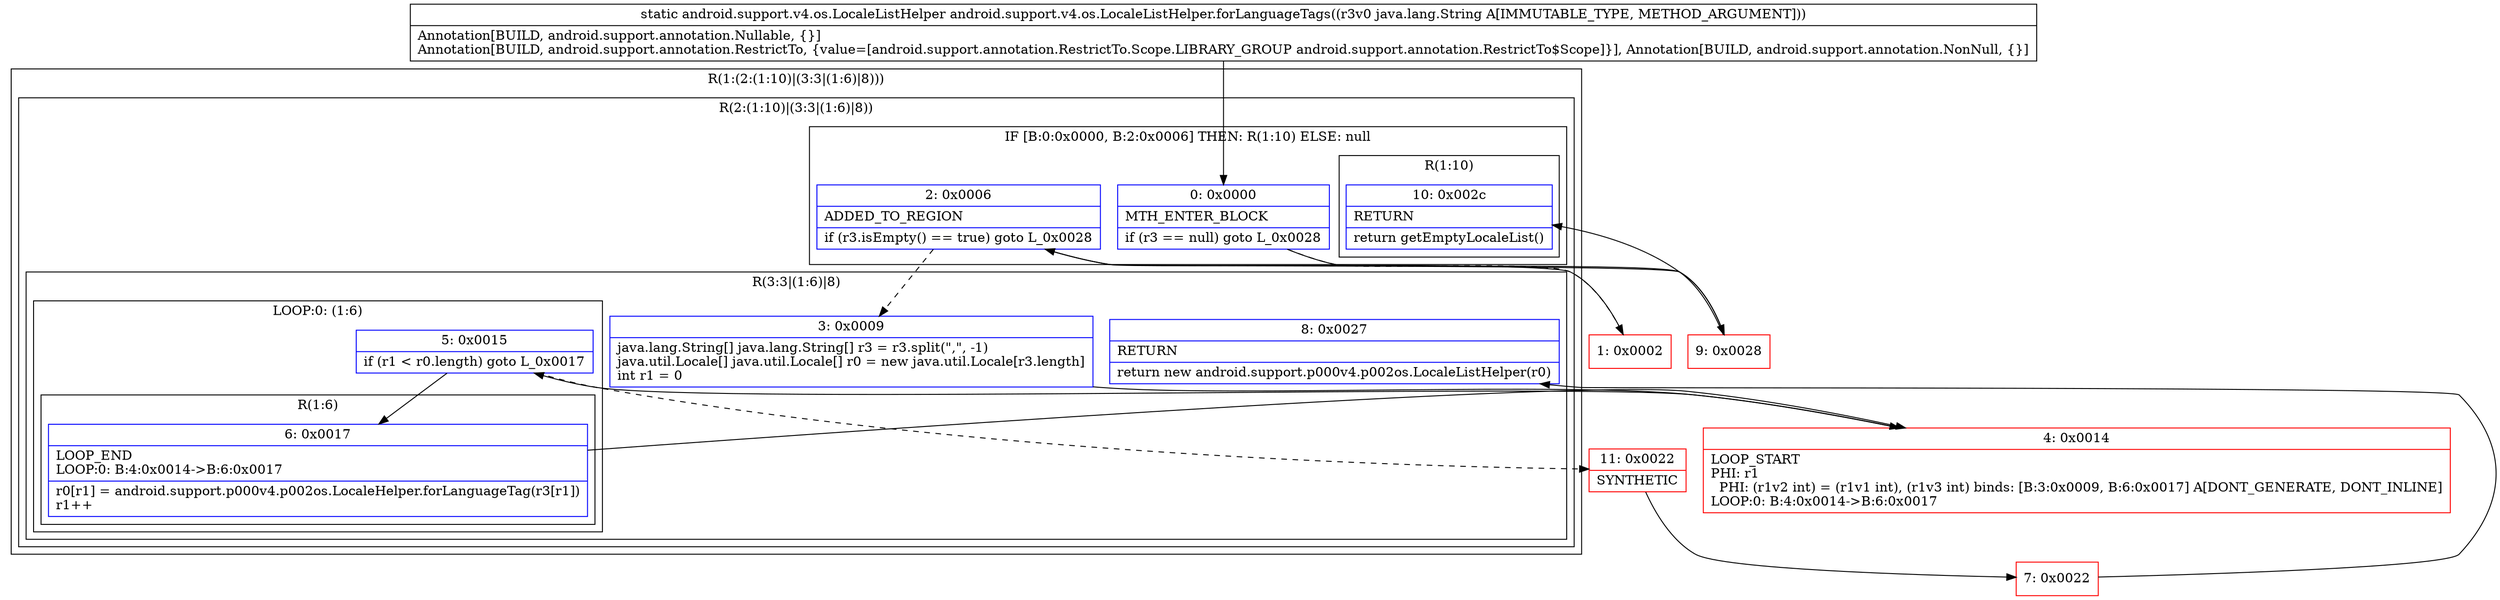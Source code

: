 digraph "CFG forandroid.support.v4.os.LocaleListHelper.forLanguageTags(Ljava\/lang\/String;)Landroid\/support\/v4\/os\/LocaleListHelper;" {
subgraph cluster_Region_621468402 {
label = "R(1:(2:(1:10)|(3:3|(1:6)|8)))";
node [shape=record,color=blue];
subgraph cluster_Region_380140096 {
label = "R(2:(1:10)|(3:3|(1:6)|8))";
node [shape=record,color=blue];
subgraph cluster_IfRegion_1694656393 {
label = "IF [B:0:0x0000, B:2:0x0006] THEN: R(1:10) ELSE: null";
node [shape=record,color=blue];
Node_0 [shape=record,label="{0\:\ 0x0000|MTH_ENTER_BLOCK\l|if (r3 == null) goto L_0x0028\l}"];
Node_2 [shape=record,label="{2\:\ 0x0006|ADDED_TO_REGION\l|if (r3.isEmpty() == true) goto L_0x0028\l}"];
subgraph cluster_Region_1755974494 {
label = "R(1:10)";
node [shape=record,color=blue];
Node_10 [shape=record,label="{10\:\ 0x002c|RETURN\l|return getEmptyLocaleList()\l}"];
}
}
subgraph cluster_Region_785162587 {
label = "R(3:3|(1:6)|8)";
node [shape=record,color=blue];
Node_3 [shape=record,label="{3\:\ 0x0009|java.lang.String[] java.lang.String[] r3 = r3.split(\",\", \-1)\ljava.util.Locale[] java.util.Locale[] r0 = new java.util.Locale[r3.length]\lint r1 = 0\l}"];
subgraph cluster_LoopRegion_2146751604 {
label = "LOOP:0: (1:6)";
node [shape=record,color=blue];
Node_5 [shape=record,label="{5\:\ 0x0015|if (r1 \< r0.length) goto L_0x0017\l}"];
subgraph cluster_Region_421521906 {
label = "R(1:6)";
node [shape=record,color=blue];
Node_6 [shape=record,label="{6\:\ 0x0017|LOOP_END\lLOOP:0: B:4:0x0014\-\>B:6:0x0017\l|r0[r1] = android.support.p000v4.p002os.LocaleHelper.forLanguageTag(r3[r1])\lr1++\l}"];
}
}
Node_8 [shape=record,label="{8\:\ 0x0027|RETURN\l|return new android.support.p000v4.p002os.LocaleListHelper(r0)\l}"];
}
}
}
Node_1 [shape=record,color=red,label="{1\:\ 0x0002}"];
Node_4 [shape=record,color=red,label="{4\:\ 0x0014|LOOP_START\lPHI: r1 \l  PHI: (r1v2 int) = (r1v1 int), (r1v3 int) binds: [B:3:0x0009, B:6:0x0017] A[DONT_GENERATE, DONT_INLINE]\lLOOP:0: B:4:0x0014\-\>B:6:0x0017\l}"];
Node_7 [shape=record,color=red,label="{7\:\ 0x0022}"];
Node_9 [shape=record,color=red,label="{9\:\ 0x0028}"];
Node_11 [shape=record,color=red,label="{11\:\ 0x0022|SYNTHETIC\l}"];
MethodNode[shape=record,label="{static android.support.v4.os.LocaleListHelper android.support.v4.os.LocaleListHelper.forLanguageTags((r3v0 java.lang.String A[IMMUTABLE_TYPE, METHOD_ARGUMENT]))  | Annotation[BUILD, android.support.annotation.Nullable, \{\}]\lAnnotation[BUILD, android.support.annotation.RestrictTo, \{value=[android.support.annotation.RestrictTo.Scope.LIBRARY_GROUP android.support.annotation.RestrictTo$Scope]\}], Annotation[BUILD, android.support.annotation.NonNull, \{\}]\l}"];
MethodNode -> Node_0;
Node_0 -> Node_1[style=dashed];
Node_0 -> Node_9;
Node_2 -> Node_3[style=dashed];
Node_2 -> Node_9;
Node_3 -> Node_4;
Node_5 -> Node_6;
Node_5 -> Node_11[style=dashed];
Node_6 -> Node_4;
Node_1 -> Node_2;
Node_4 -> Node_5;
Node_7 -> Node_8;
Node_9 -> Node_10;
Node_11 -> Node_7;
}

